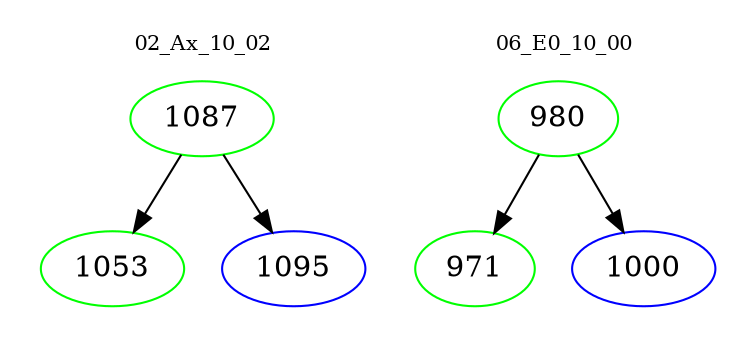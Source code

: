 digraph{
subgraph cluster_0 {
color = white
label = "02_Ax_10_02";
fontsize=10;
T0_1087 [label="1087", color="green"]
T0_1087 -> T0_1053 [color="black"]
T0_1053 [label="1053", color="green"]
T0_1087 -> T0_1095 [color="black"]
T0_1095 [label="1095", color="blue"]
}
subgraph cluster_1 {
color = white
label = "06_E0_10_00";
fontsize=10;
T1_980 [label="980", color="green"]
T1_980 -> T1_971 [color="black"]
T1_971 [label="971", color="green"]
T1_980 -> T1_1000 [color="black"]
T1_1000 [label="1000", color="blue"]
}
}
